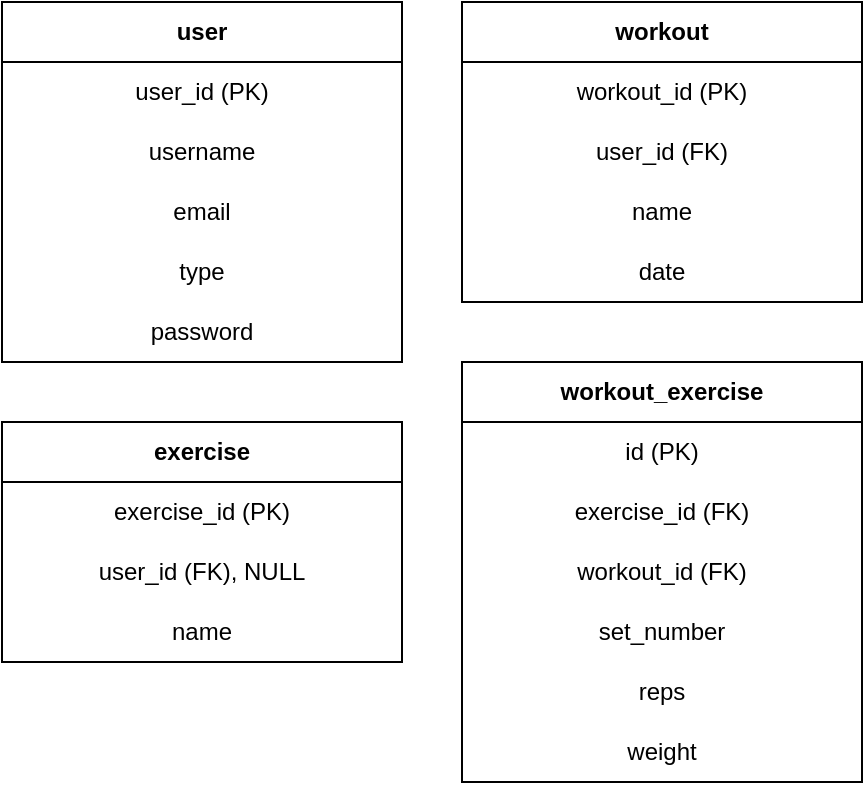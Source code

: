 <mxfile version="25.0.1">
  <diagram name="Page-1" id="_UrB7X2O_bQnR6X4eC7d">
    <mxGraphModel dx="1041" dy="478" grid="1" gridSize="10" guides="1" tooltips="1" connect="1" arrows="1" fold="1" page="1" pageScale="1" pageWidth="1654" pageHeight="1169" math="0" shadow="0">
      <root>
        <mxCell id="0" />
        <mxCell id="1" parent="0" />
        <mxCell id="7U7vAsr_AXt3HuqYSihi-1" value="user" style="swimlane;whiteSpace=wrap;html=1;startSize=30;" vertex="1" parent="1">
          <mxGeometry x="290" y="160" width="200" height="180" as="geometry" />
        </mxCell>
        <mxCell id="7U7vAsr_AXt3HuqYSihi-6" value="user_id (PK)" style="text;html=1;align=center;verticalAlign=middle;whiteSpace=wrap;rounded=0;" vertex="1" parent="7U7vAsr_AXt3HuqYSihi-1">
          <mxGeometry y="30" width="200" height="30" as="geometry" />
        </mxCell>
        <mxCell id="7U7vAsr_AXt3HuqYSihi-7" value="username" style="text;html=1;align=center;verticalAlign=middle;whiteSpace=wrap;rounded=0;" vertex="1" parent="7U7vAsr_AXt3HuqYSihi-1">
          <mxGeometry y="60" width="200" height="30" as="geometry" />
        </mxCell>
        <mxCell id="7U7vAsr_AXt3HuqYSihi-8" value="email" style="text;html=1;align=center;verticalAlign=middle;whiteSpace=wrap;rounded=0;" vertex="1" parent="7U7vAsr_AXt3HuqYSihi-1">
          <mxGeometry y="90" width="200" height="30" as="geometry" />
        </mxCell>
        <mxCell id="7U7vAsr_AXt3HuqYSihi-9" value="type" style="text;html=1;align=center;verticalAlign=middle;whiteSpace=wrap;rounded=0;" vertex="1" parent="7U7vAsr_AXt3HuqYSihi-1">
          <mxGeometry y="120" width="200" height="30" as="geometry" />
        </mxCell>
        <mxCell id="7U7vAsr_AXt3HuqYSihi-10" value="password" style="text;html=1;align=center;verticalAlign=middle;whiteSpace=wrap;rounded=0;" vertex="1" parent="7U7vAsr_AXt3HuqYSihi-1">
          <mxGeometry y="150" width="200" height="30" as="geometry" />
        </mxCell>
        <mxCell id="7U7vAsr_AXt3HuqYSihi-2" value="workout" style="swimlane;whiteSpace=wrap;html=1;startSize=30;" vertex="1" parent="1">
          <mxGeometry x="520" y="160" width="200" height="150" as="geometry" />
        </mxCell>
        <mxCell id="7U7vAsr_AXt3HuqYSihi-11" value="workout_id (PK)" style="text;html=1;align=center;verticalAlign=middle;whiteSpace=wrap;rounded=0;" vertex="1" parent="7U7vAsr_AXt3HuqYSihi-2">
          <mxGeometry y="30" width="200" height="30" as="geometry" />
        </mxCell>
        <mxCell id="7U7vAsr_AXt3HuqYSihi-12" value="user_id (FK)" style="text;html=1;align=center;verticalAlign=middle;whiteSpace=wrap;rounded=0;" vertex="1" parent="7U7vAsr_AXt3HuqYSihi-2">
          <mxGeometry y="60" width="200" height="30" as="geometry" />
        </mxCell>
        <mxCell id="7U7vAsr_AXt3HuqYSihi-13" value="name" style="text;html=1;align=center;verticalAlign=middle;whiteSpace=wrap;rounded=0;" vertex="1" parent="7U7vAsr_AXt3HuqYSihi-2">
          <mxGeometry y="90" width="200" height="30" as="geometry" />
        </mxCell>
        <mxCell id="7U7vAsr_AXt3HuqYSihi-25" value="date" style="text;html=1;align=center;verticalAlign=middle;whiteSpace=wrap;rounded=0;" vertex="1" parent="7U7vAsr_AXt3HuqYSihi-2">
          <mxGeometry y="120" width="200" height="30" as="geometry" />
        </mxCell>
        <mxCell id="7U7vAsr_AXt3HuqYSihi-3" value="exercise" style="swimlane;whiteSpace=wrap;html=1;startSize=30;" vertex="1" parent="1">
          <mxGeometry x="290" y="370" width="200" height="120" as="geometry" />
        </mxCell>
        <mxCell id="7U7vAsr_AXt3HuqYSihi-14" value="exercise_id (PK)" style="text;html=1;align=center;verticalAlign=middle;whiteSpace=wrap;rounded=0;" vertex="1" parent="7U7vAsr_AXt3HuqYSihi-3">
          <mxGeometry y="30" width="200" height="30" as="geometry" />
        </mxCell>
        <mxCell id="7U7vAsr_AXt3HuqYSihi-15" value="user_id (FK), NULL" style="text;html=1;align=center;verticalAlign=middle;whiteSpace=wrap;rounded=0;" vertex="1" parent="7U7vAsr_AXt3HuqYSihi-3">
          <mxGeometry y="60" width="200" height="30" as="geometry" />
        </mxCell>
        <mxCell id="7U7vAsr_AXt3HuqYSihi-16" value="name" style="text;html=1;align=center;verticalAlign=middle;whiteSpace=wrap;rounded=0;" vertex="1" parent="7U7vAsr_AXt3HuqYSihi-3">
          <mxGeometry y="90" width="200" height="30" as="geometry" />
        </mxCell>
        <mxCell id="7U7vAsr_AXt3HuqYSihi-4" value="workout_exercise" style="swimlane;whiteSpace=wrap;html=1;startSize=30;" vertex="1" parent="1">
          <mxGeometry x="520" y="340" width="200" height="210" as="geometry" />
        </mxCell>
        <mxCell id="7U7vAsr_AXt3HuqYSihi-19" value="id (PK)" style="text;html=1;align=center;verticalAlign=middle;whiteSpace=wrap;rounded=0;" vertex="1" parent="7U7vAsr_AXt3HuqYSihi-4">
          <mxGeometry y="30" width="200" height="30" as="geometry" />
        </mxCell>
        <mxCell id="7U7vAsr_AXt3HuqYSihi-21" value="exercise_id (FK)" style="text;html=1;align=center;verticalAlign=middle;whiteSpace=wrap;rounded=0;" vertex="1" parent="7U7vAsr_AXt3HuqYSihi-4">
          <mxGeometry y="60" width="200" height="30" as="geometry" />
        </mxCell>
        <mxCell id="7U7vAsr_AXt3HuqYSihi-22" value="workout_id (FK)" style="text;html=1;align=center;verticalAlign=middle;whiteSpace=wrap;rounded=0;" vertex="1" parent="7U7vAsr_AXt3HuqYSihi-4">
          <mxGeometry y="90" width="200" height="30" as="geometry" />
        </mxCell>
        <mxCell id="7U7vAsr_AXt3HuqYSihi-17" value="set_number" style="text;html=1;align=center;verticalAlign=middle;whiteSpace=wrap;rounded=0;" vertex="1" parent="7U7vAsr_AXt3HuqYSihi-4">
          <mxGeometry y="120" width="200" height="30" as="geometry" />
        </mxCell>
        <mxCell id="7U7vAsr_AXt3HuqYSihi-23" value="reps" style="text;html=1;align=center;verticalAlign=middle;whiteSpace=wrap;rounded=0;" vertex="1" parent="7U7vAsr_AXt3HuqYSihi-4">
          <mxGeometry y="150" width="200" height="30" as="geometry" />
        </mxCell>
        <mxCell id="7U7vAsr_AXt3HuqYSihi-24" value="weight" style="text;html=1;align=center;verticalAlign=middle;whiteSpace=wrap;rounded=0;" vertex="1" parent="7U7vAsr_AXt3HuqYSihi-4">
          <mxGeometry y="180" width="200" height="30" as="geometry" />
        </mxCell>
      </root>
    </mxGraphModel>
  </diagram>
</mxfile>
